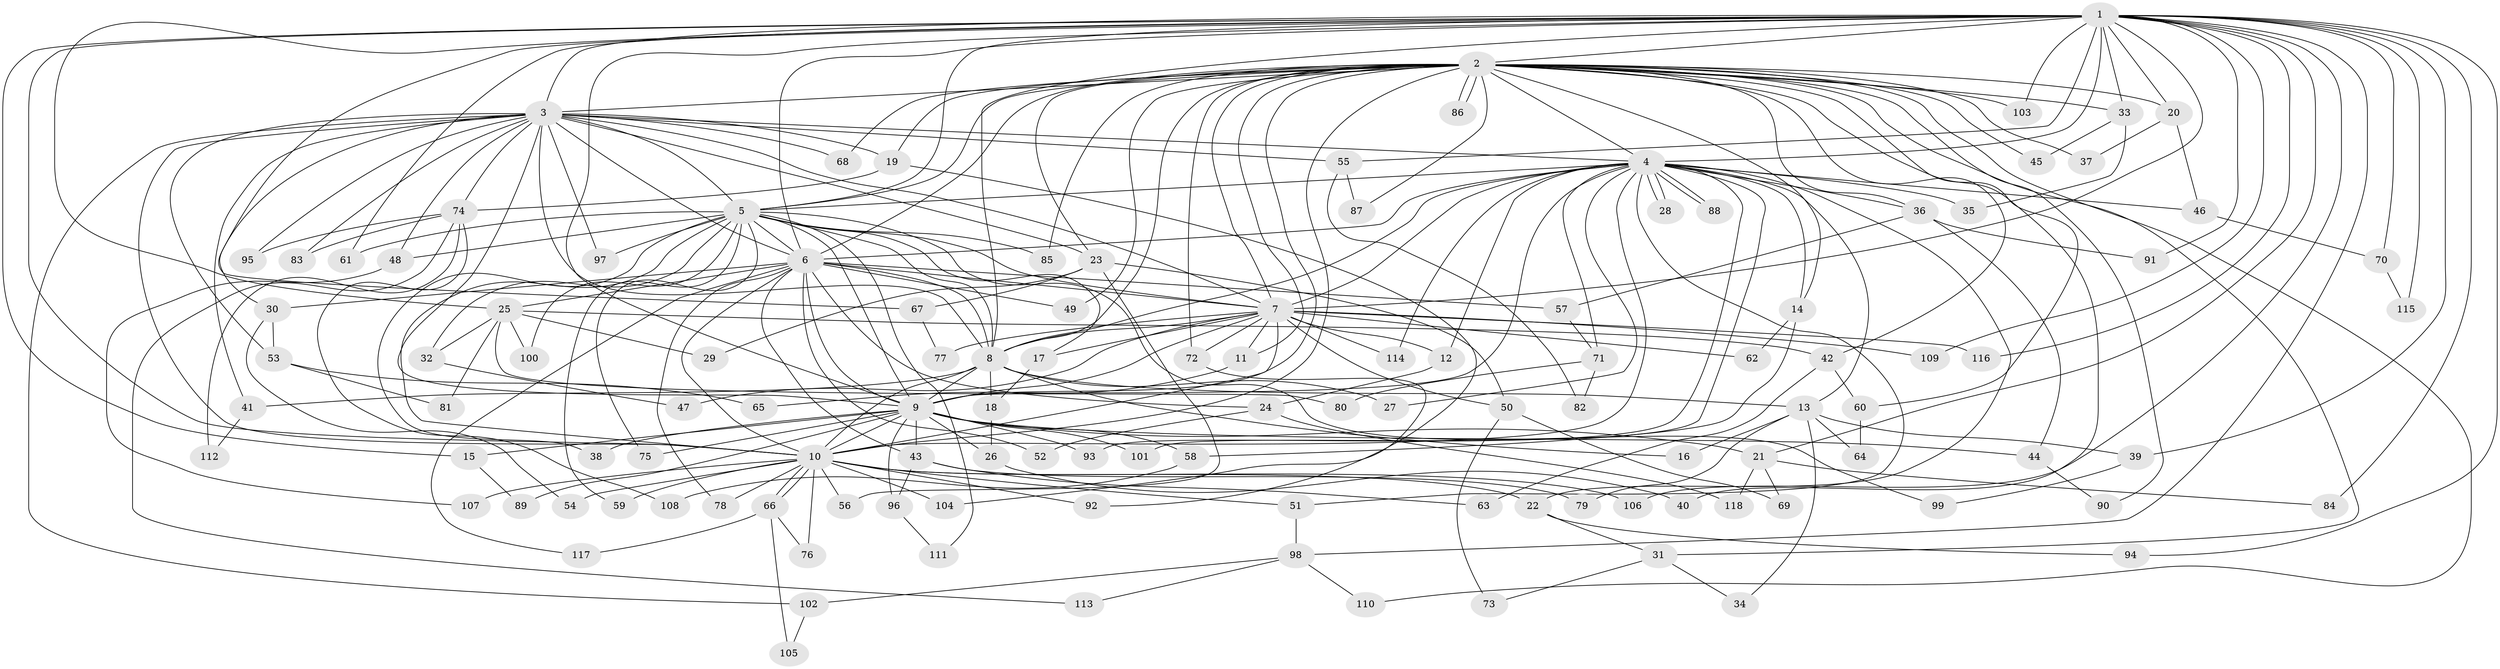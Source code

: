 // coarse degree distribution, {13: 0.08108108108108109, 24: 0.02702702702702703, 17: 0.02702702702702703, 10: 0.02702702702702703, 8: 0.08108108108108109, 6: 0.08108108108108109, 2: 0.2702702702702703, 4: 0.08108108108108109, 7: 0.05405405405405406, 1: 0.05405405405405406, 5: 0.10810810810810811, 3: 0.10810810810810811}
// Generated by graph-tools (version 1.1) at 2025/49/03/04/25 22:49:17]
// undirected, 118 vertices, 261 edges
graph export_dot {
  node [color=gray90,style=filled];
  1;
  2;
  3;
  4;
  5;
  6;
  7;
  8;
  9;
  10;
  11;
  12;
  13;
  14;
  15;
  16;
  17;
  18;
  19;
  20;
  21;
  22;
  23;
  24;
  25;
  26;
  27;
  28;
  29;
  30;
  31;
  32;
  33;
  34;
  35;
  36;
  37;
  38;
  39;
  40;
  41;
  42;
  43;
  44;
  45;
  46;
  47;
  48;
  49;
  50;
  51;
  52;
  53;
  54;
  55;
  56;
  57;
  58;
  59;
  60;
  61;
  62;
  63;
  64;
  65;
  66;
  67;
  68;
  69;
  70;
  71;
  72;
  73;
  74;
  75;
  76;
  77;
  78;
  79;
  80;
  81;
  82;
  83;
  84;
  85;
  86;
  87;
  88;
  89;
  90;
  91;
  92;
  93;
  94;
  95;
  96;
  97;
  98;
  99;
  100;
  101;
  102;
  103;
  104;
  105;
  106;
  107;
  108;
  109;
  110;
  111;
  112;
  113;
  114;
  115;
  116;
  117;
  118;
  1 -- 2;
  1 -- 3;
  1 -- 4;
  1 -- 5;
  1 -- 6;
  1 -- 7;
  1 -- 8;
  1 -- 9;
  1 -- 10;
  1 -- 15;
  1 -- 20;
  1 -- 21;
  1 -- 25;
  1 -- 33;
  1 -- 39;
  1 -- 55;
  1 -- 61;
  1 -- 67;
  1 -- 70;
  1 -- 84;
  1 -- 91;
  1 -- 94;
  1 -- 98;
  1 -- 103;
  1 -- 106;
  1 -- 109;
  1 -- 115;
  1 -- 116;
  2 -- 3;
  2 -- 4;
  2 -- 5;
  2 -- 6;
  2 -- 7;
  2 -- 8;
  2 -- 9;
  2 -- 10;
  2 -- 11;
  2 -- 14;
  2 -- 19;
  2 -- 20;
  2 -- 23;
  2 -- 31;
  2 -- 33;
  2 -- 36;
  2 -- 37;
  2 -- 40;
  2 -- 42;
  2 -- 45;
  2 -- 49;
  2 -- 60;
  2 -- 68;
  2 -- 72;
  2 -- 85;
  2 -- 86;
  2 -- 86;
  2 -- 87;
  2 -- 90;
  2 -- 103;
  2 -- 110;
  3 -- 4;
  3 -- 5;
  3 -- 6;
  3 -- 7;
  3 -- 8;
  3 -- 9;
  3 -- 10;
  3 -- 19;
  3 -- 23;
  3 -- 30;
  3 -- 41;
  3 -- 48;
  3 -- 53;
  3 -- 55;
  3 -- 68;
  3 -- 74;
  3 -- 83;
  3 -- 95;
  3 -- 97;
  3 -- 102;
  4 -- 5;
  4 -- 6;
  4 -- 7;
  4 -- 8;
  4 -- 9;
  4 -- 10;
  4 -- 12;
  4 -- 13;
  4 -- 14;
  4 -- 22;
  4 -- 27;
  4 -- 28;
  4 -- 28;
  4 -- 35;
  4 -- 36;
  4 -- 46;
  4 -- 51;
  4 -- 71;
  4 -- 88;
  4 -- 88;
  4 -- 93;
  4 -- 101;
  4 -- 114;
  5 -- 6;
  5 -- 7;
  5 -- 8;
  5 -- 9;
  5 -- 10;
  5 -- 17;
  5 -- 32;
  5 -- 38;
  5 -- 48;
  5 -- 59;
  5 -- 61;
  5 -- 75;
  5 -- 85;
  5 -- 97;
  5 -- 99;
  5 -- 100;
  5 -- 111;
  6 -- 7;
  6 -- 8;
  6 -- 9;
  6 -- 10;
  6 -- 24;
  6 -- 25;
  6 -- 30;
  6 -- 43;
  6 -- 49;
  6 -- 52;
  6 -- 57;
  6 -- 78;
  6 -- 117;
  7 -- 8;
  7 -- 9;
  7 -- 10;
  7 -- 11;
  7 -- 12;
  7 -- 17;
  7 -- 47;
  7 -- 50;
  7 -- 62;
  7 -- 72;
  7 -- 77;
  7 -- 109;
  7 -- 114;
  7 -- 116;
  8 -- 9;
  8 -- 10;
  8 -- 13;
  8 -- 16;
  8 -- 18;
  8 -- 27;
  8 -- 41;
  9 -- 10;
  9 -- 15;
  9 -- 21;
  9 -- 26;
  9 -- 38;
  9 -- 43;
  9 -- 44;
  9 -- 58;
  9 -- 75;
  9 -- 89;
  9 -- 93;
  9 -- 96;
  9 -- 101;
  10 -- 22;
  10 -- 51;
  10 -- 54;
  10 -- 56;
  10 -- 59;
  10 -- 66;
  10 -- 66;
  10 -- 76;
  10 -- 78;
  10 -- 92;
  10 -- 104;
  10 -- 106;
  10 -- 107;
  11 -- 65;
  12 -- 24;
  13 -- 16;
  13 -- 34;
  13 -- 39;
  13 -- 64;
  13 -- 79;
  14 -- 58;
  14 -- 62;
  15 -- 89;
  17 -- 18;
  18 -- 26;
  19 -- 74;
  19 -- 92;
  20 -- 37;
  20 -- 46;
  21 -- 69;
  21 -- 84;
  21 -- 118;
  22 -- 31;
  22 -- 94;
  23 -- 29;
  23 -- 50;
  23 -- 56;
  23 -- 67;
  24 -- 52;
  24 -- 118;
  25 -- 29;
  25 -- 32;
  25 -- 42;
  25 -- 80;
  25 -- 81;
  25 -- 100;
  26 -- 40;
  30 -- 53;
  30 -- 54;
  31 -- 34;
  31 -- 73;
  32 -- 47;
  33 -- 35;
  33 -- 45;
  36 -- 44;
  36 -- 57;
  36 -- 91;
  39 -- 99;
  41 -- 112;
  42 -- 60;
  42 -- 63;
  43 -- 63;
  43 -- 79;
  43 -- 96;
  44 -- 90;
  46 -- 70;
  48 -- 107;
  50 -- 69;
  50 -- 73;
  51 -- 98;
  53 -- 65;
  53 -- 81;
  55 -- 82;
  55 -- 87;
  57 -- 71;
  58 -- 108;
  60 -- 64;
  66 -- 76;
  66 -- 105;
  66 -- 117;
  67 -- 77;
  70 -- 115;
  71 -- 80;
  71 -- 82;
  72 -- 104;
  74 -- 83;
  74 -- 95;
  74 -- 108;
  74 -- 112;
  74 -- 113;
  96 -- 111;
  98 -- 102;
  98 -- 110;
  98 -- 113;
  102 -- 105;
}
